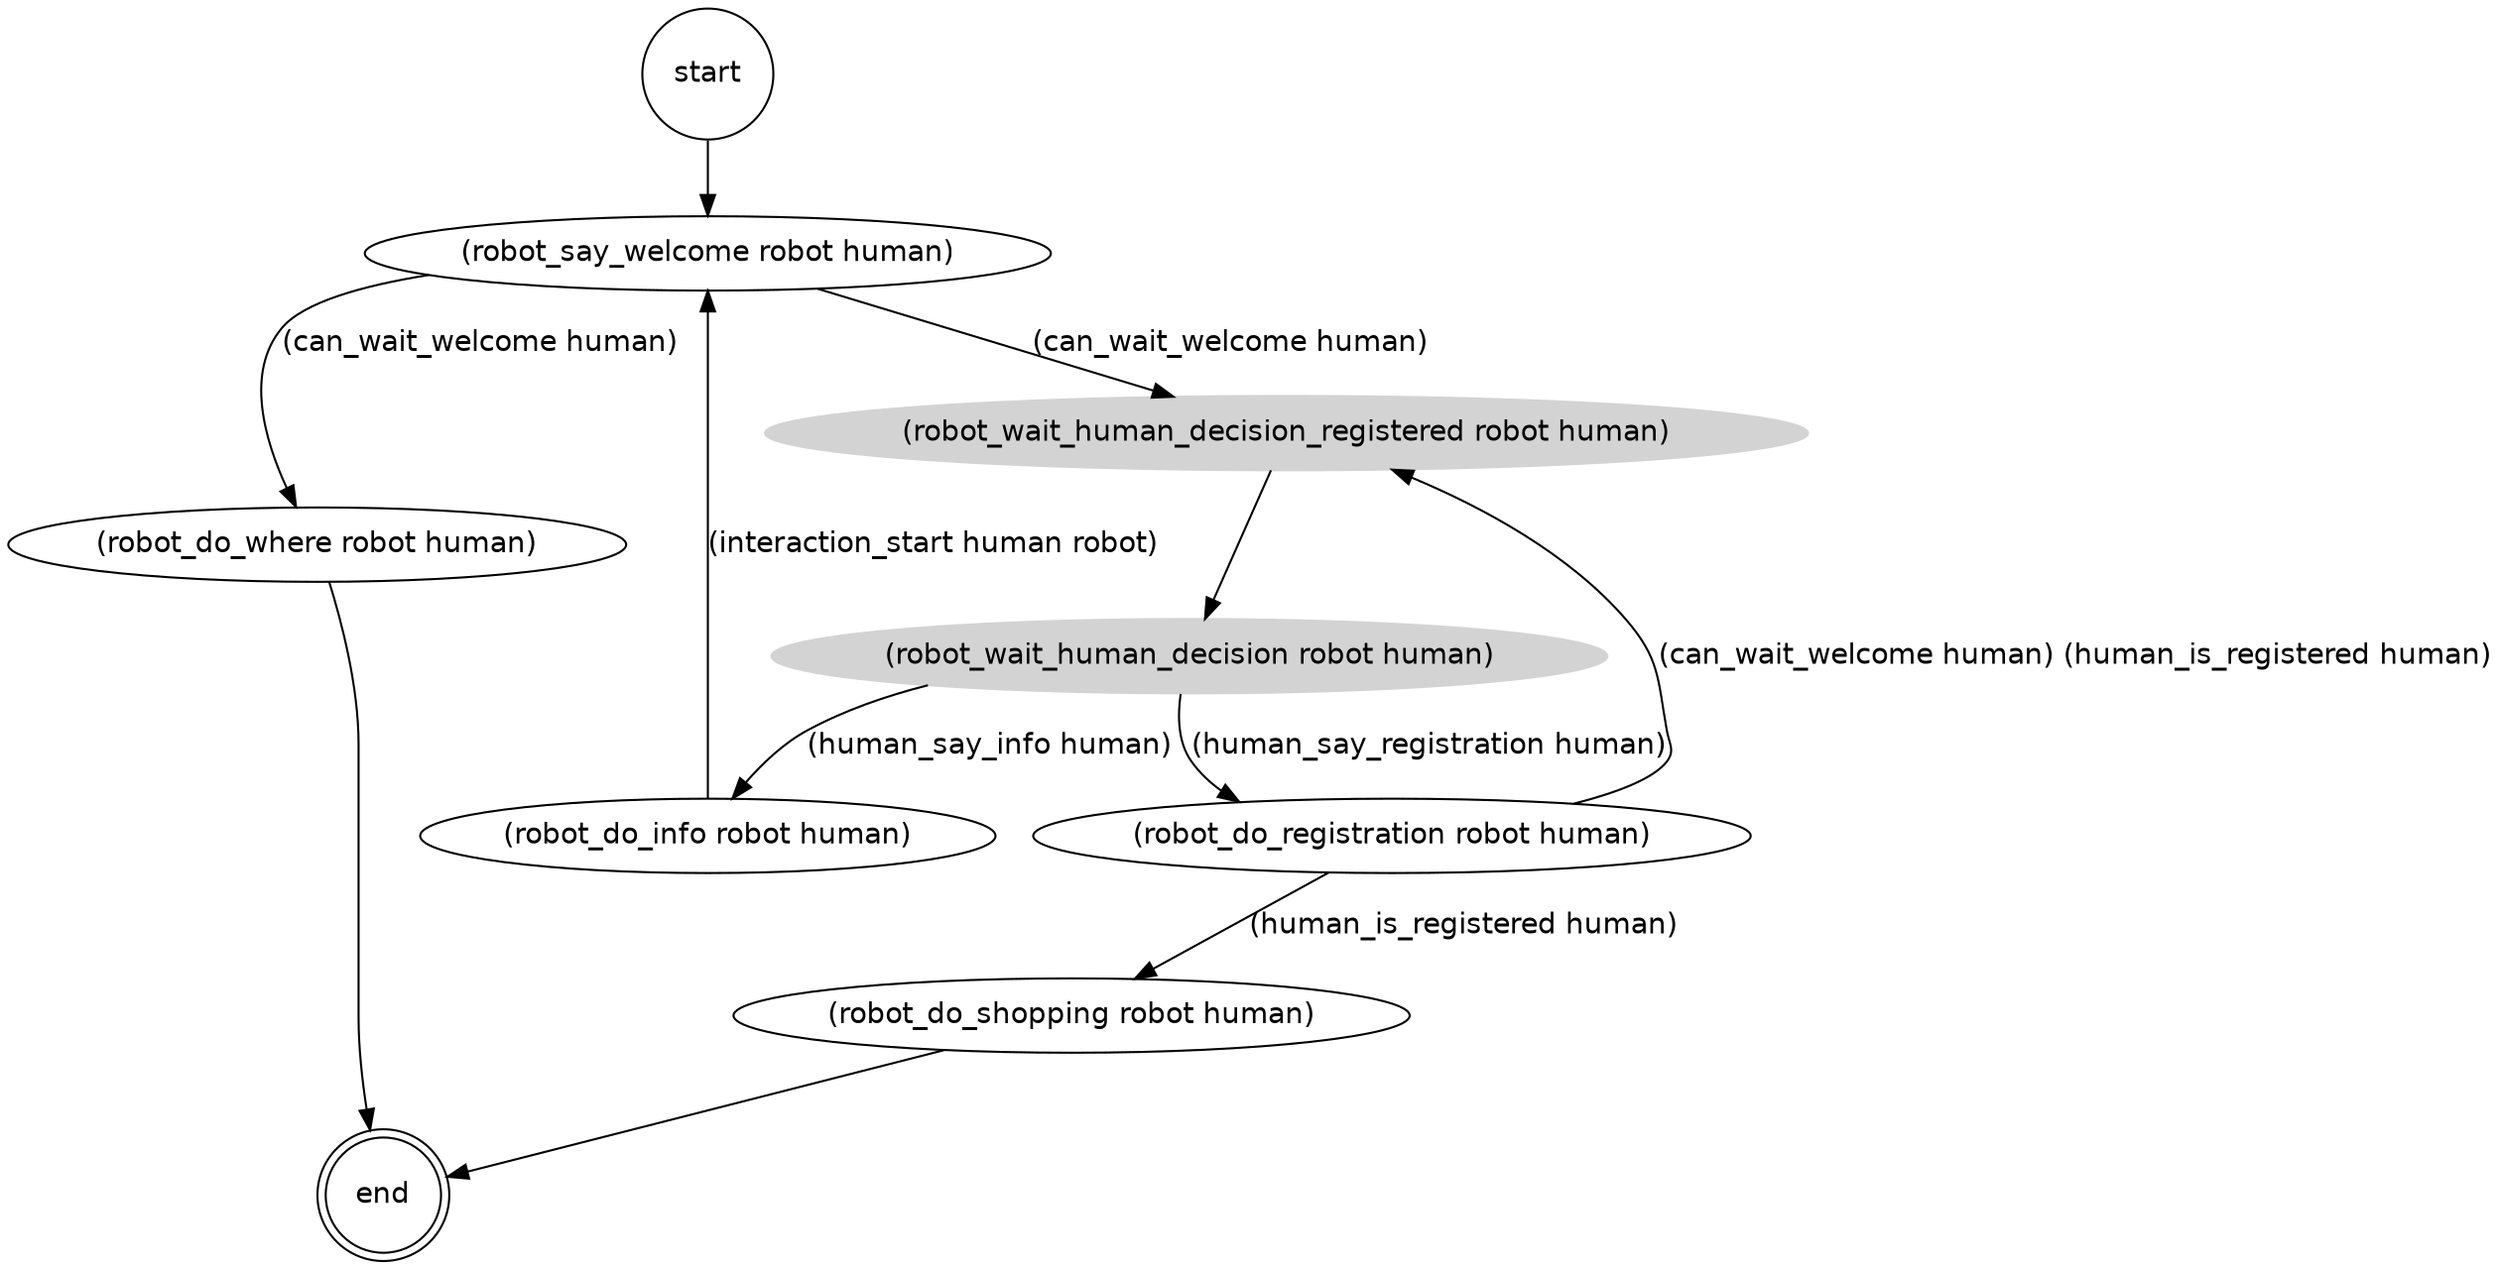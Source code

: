 strict digraph "" {
	graph [fontname=helvetica];
	node [fontname=helvetica,
		label="\N",
		shape=ellipse
	];
	edge [fontname=helvetica];
	"(end)"	 [label=end,
		peripheries=2,
		shape=circle];
	"(robot_do_where robot human)" -> "(end)";
	"(robot_do_shopping robot human)" -> "(end)";
	"(robot_wait_human_decision_registered robot human)"	 [color=lightgrey,
		style=filled];
	"(robot_wait_human_decision robot human)"	 [color=lightgrey,
		style=filled];
	"(robot_wait_human_decision_registered robot human)" -> "(robot_wait_human_decision robot human)";
	"(robot_wait_human_decision robot human)" -> "(robot_do_info robot human)"	 [label="(human_say_info human)"];
	"(robot_wait_human_decision robot human)" -> "(robot_do_registration robot human)"	 [label="(human_say_registration human)"];
	"(robot_do_info robot human)" -> "(robot_say_welcome robot human)"	 [label="(interaction_start human robot)"];
	"(robot_do_registration robot human)" -> "(robot_do_shopping robot human)"	 [label="(human_is_registered human)"];
	"(robot_do_registration robot human)" -> "(robot_wait_human_decision_registered robot human)"	 [label="(can_wait_welcome human) (human_is_registered human)"];
	"(robot_say_welcome robot human)" -> "(robot_do_where robot human)"	 [label="(can_wait_welcome human)"];
	"(robot_say_welcome robot human)" -> "(robot_wait_human_decision_registered robot human)"	 [label="(can_wait_welcome human)"];
	"(start)"	 [label=start,
		peripheries=1,
		shape=circle];
	"(start)" -> "(robot_say_welcome robot human)";
}
